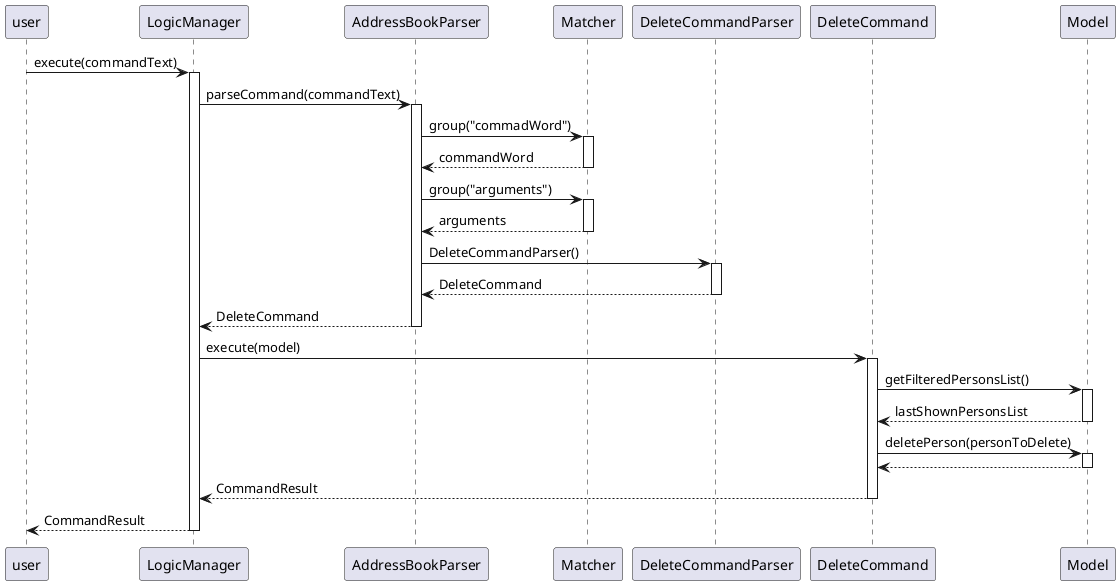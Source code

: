 @startuml
'https://plantuml.com/sequence-diagram

'autonumber
user -> LogicManager : execute(commandText)
activate LogicManager
LogicManager -> AddressBookParser: parseCommand(commandText)
activate "AddressBookParser"

AddressBookParser -> Matcher : group("commadWord")
activate Matcher
Matcher --> AddressBookParser : commandWord
deactivate Matcher

AddressBookParser -> Matcher : group("arguments")
activate Matcher
Matcher --> AddressBookParser : arguments
deactivate Matcher

AddressBookParser -> DeleteCommandParser : DeleteCommandParser()
activate DeleteCommandParser
DeleteCommandParser --> AddressBookParser : DeleteCommand
deactivate DeleteCommandParser

AddressBookParser --> LogicManager : DeleteCommand
deactivate AddressBookParser

LogicManager -> DeleteCommand : execute(model)
activate DeleteCommand
DeleteCommand -> Model : getFilteredPersonsList()
activate Model
Model --> DeleteCommand : lastShownPersonsList
deactivate Model

DeleteCommand -> Model :deletePerson(personToDelete)
activate Model
Model --> DeleteCommand
deactivate Model

DeleteCommand --> LogicManager : CommandResult
deactivate DeleteCommand
LogicManager --> user : CommandResult
deactivate LogicManager
@enduml